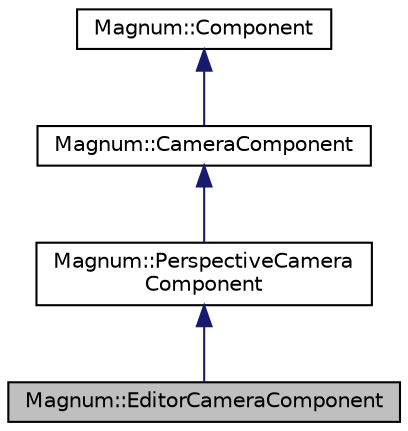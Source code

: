 digraph "Magnum::EditorCameraComponent"
{
  edge [fontname="Helvetica",fontsize="10",labelfontname="Helvetica",labelfontsize="10"];
  node [fontname="Helvetica",fontsize="10",shape=record];
  Node1 [label="Magnum::EditorCameraComponent",height=0.2,width=0.4,color="black", fillcolor="grey75", style="filled", fontcolor="black"];
  Node2 -> Node1 [dir="back",color="midnightblue",fontsize="10",style="solid"];
  Node2 [label="Magnum::PerspectiveCamera\lComponent",height=0.2,width=0.4,color="black", fillcolor="white", style="filled",URL="$class_magnum_1_1_perspective_camera_component.html",tooltip="PerspectiveCameraComponent. "];
  Node3 -> Node2 [dir="back",color="midnightblue",fontsize="10",style="solid"];
  Node3 [label="Magnum::CameraComponent",height=0.2,width=0.4,color="black", fillcolor="white", style="filled",URL="$class_magnum_1_1_camera_component.html",tooltip="CameraComponent. "];
  Node4 -> Node3 [dir="back",color="midnightblue",fontsize="10",style="solid"];
  Node4 [label="Magnum::Component",height=0.2,width=0.4,color="black", fillcolor="white", style="filled",URL="$class_magnum_1_1_component.html",tooltip="Component. "];
}
